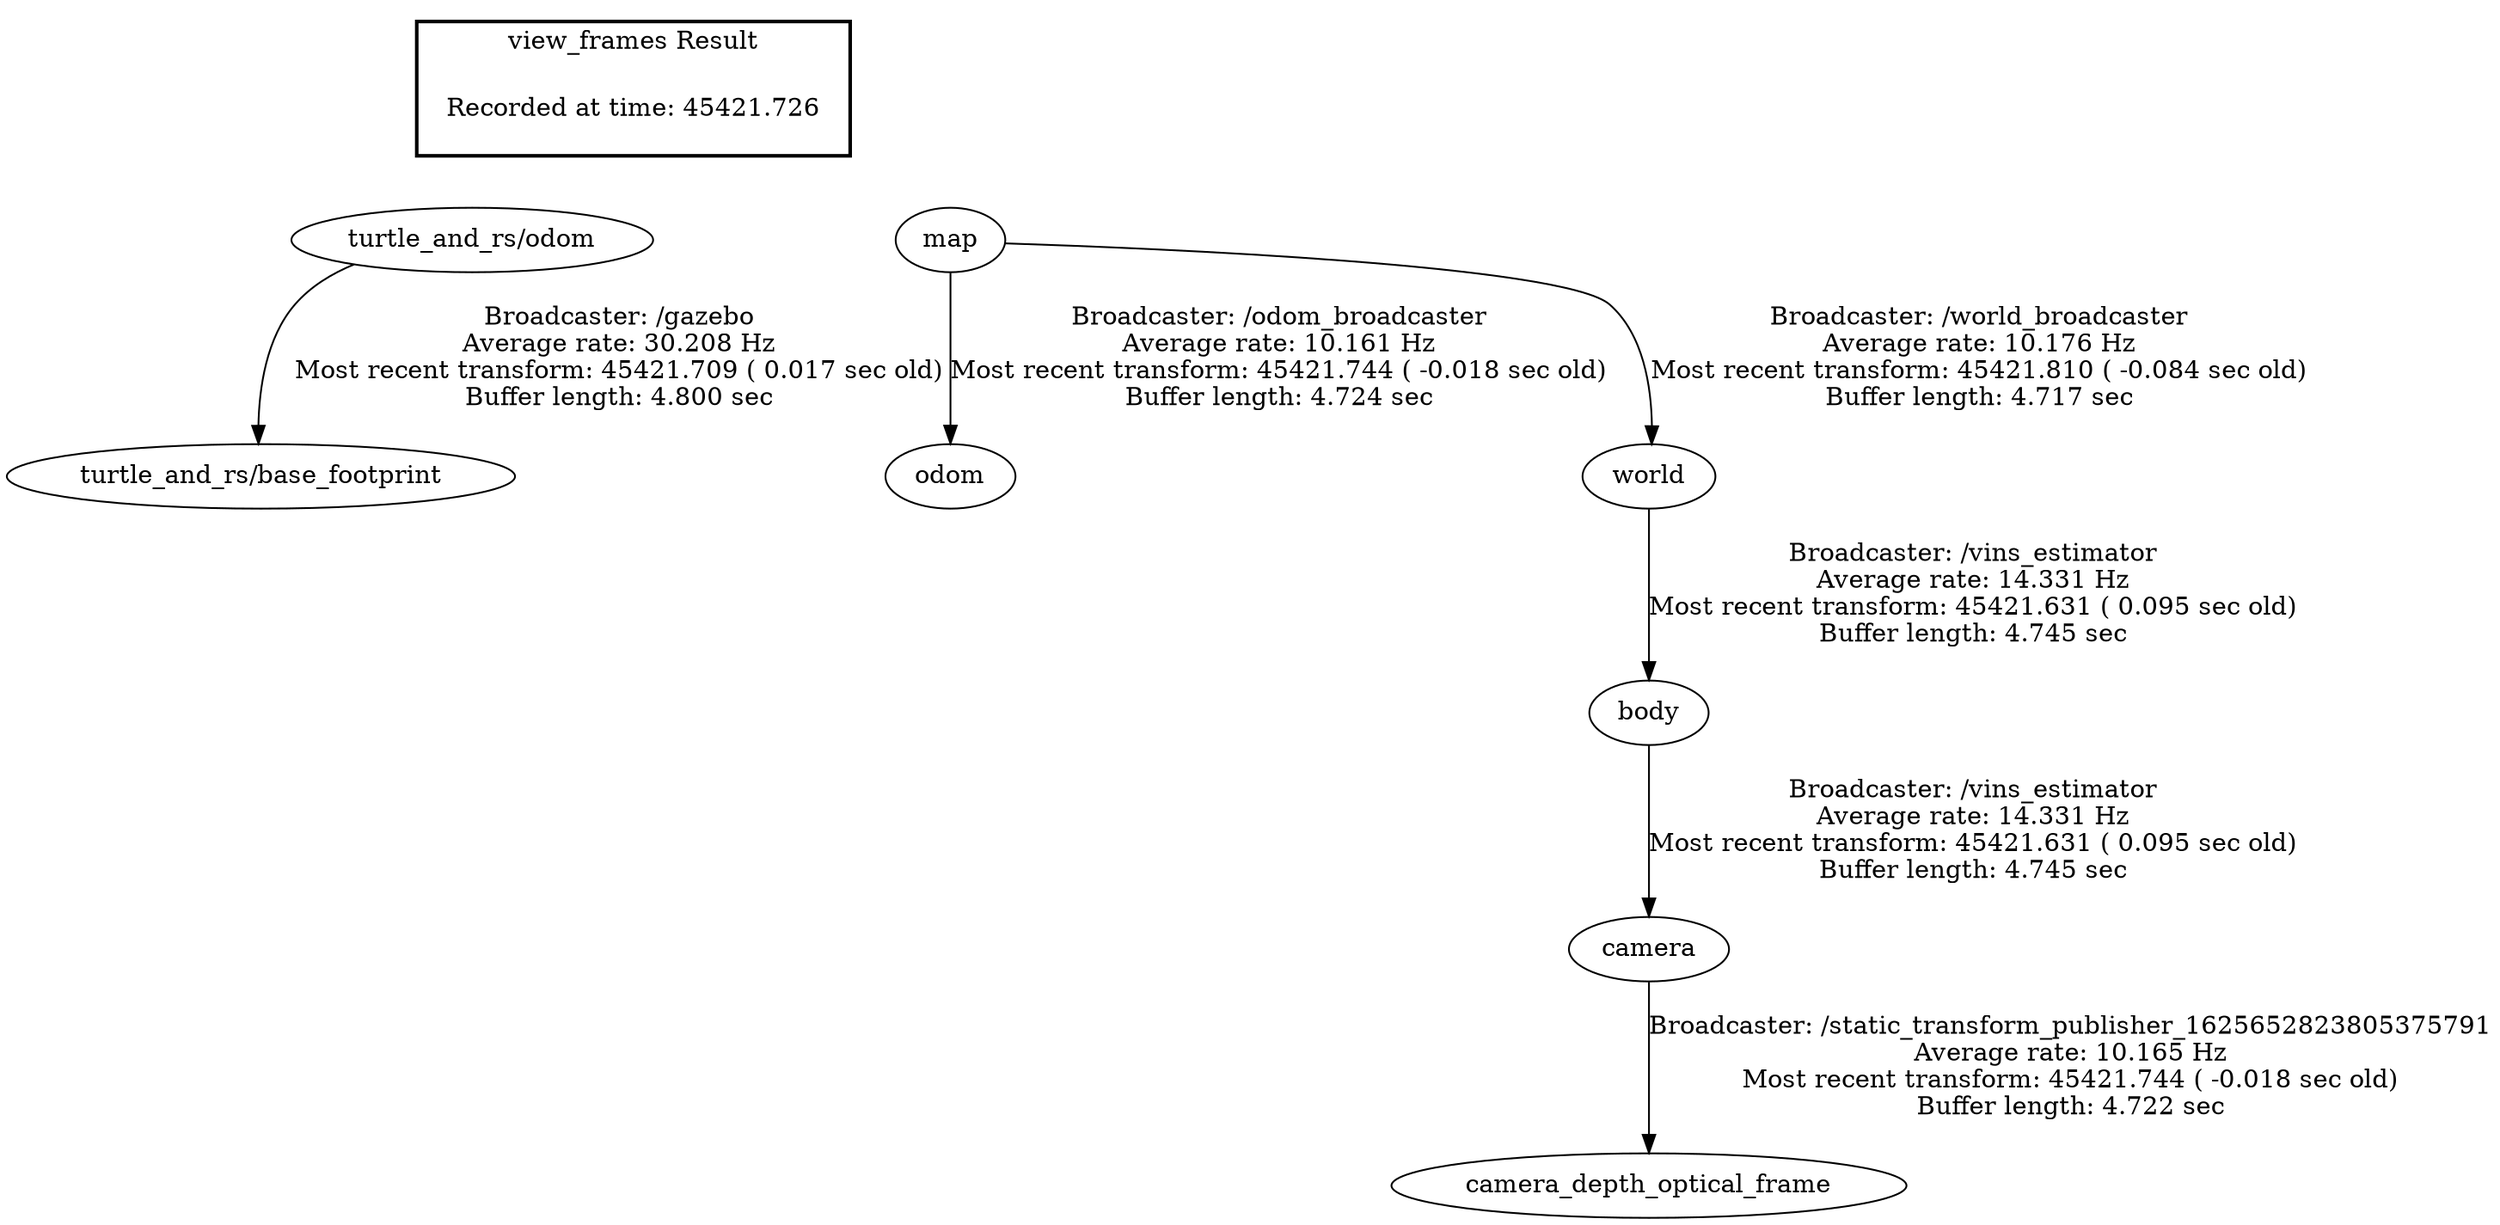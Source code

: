 digraph G {
"turtle_and_rs/odom" -> "turtle_and_rs/base_footprint"[label="Broadcaster: /gazebo\nAverage rate: 30.208 Hz\nMost recent transform: 45421.709 ( 0.017 sec old)\nBuffer length: 4.800 sec\n"];
"map" -> "odom"[label="Broadcaster: /odom_broadcaster\nAverage rate: 10.161 Hz\nMost recent transform: 45421.744 ( -0.018 sec old)\nBuffer length: 4.724 sec\n"];
"camera" -> "camera_depth_optical_frame"[label="Broadcaster: /static_transform_publisher_1625652823805375791\nAverage rate: 10.165 Hz\nMost recent transform: 45421.744 ( -0.018 sec old)\nBuffer length: 4.722 sec\n"];
"body" -> "camera"[label="Broadcaster: /vins_estimator\nAverage rate: 14.331 Hz\nMost recent transform: 45421.631 ( 0.095 sec old)\nBuffer length: 4.745 sec\n"];
"world" -> "body"[label="Broadcaster: /vins_estimator\nAverage rate: 14.331 Hz\nMost recent transform: 45421.631 ( 0.095 sec old)\nBuffer length: 4.745 sec\n"];
"map" -> "world"[label="Broadcaster: /world_broadcaster\nAverage rate: 10.176 Hz\nMost recent transform: 45421.810 ( -0.084 sec old)\nBuffer length: 4.717 sec\n"];
edge [style=invis];
 subgraph cluster_legend { style=bold; color=black; label ="view_frames Result";
"Recorded at time: 45421.726"[ shape=plaintext ] ;
 }->"turtle_and_rs/odom";
edge [style=invis];
 subgraph cluster_legend { style=bold; color=black; label ="view_frames Result";
"Recorded at time: 45421.726"[ shape=plaintext ] ;
 }->"map";
}